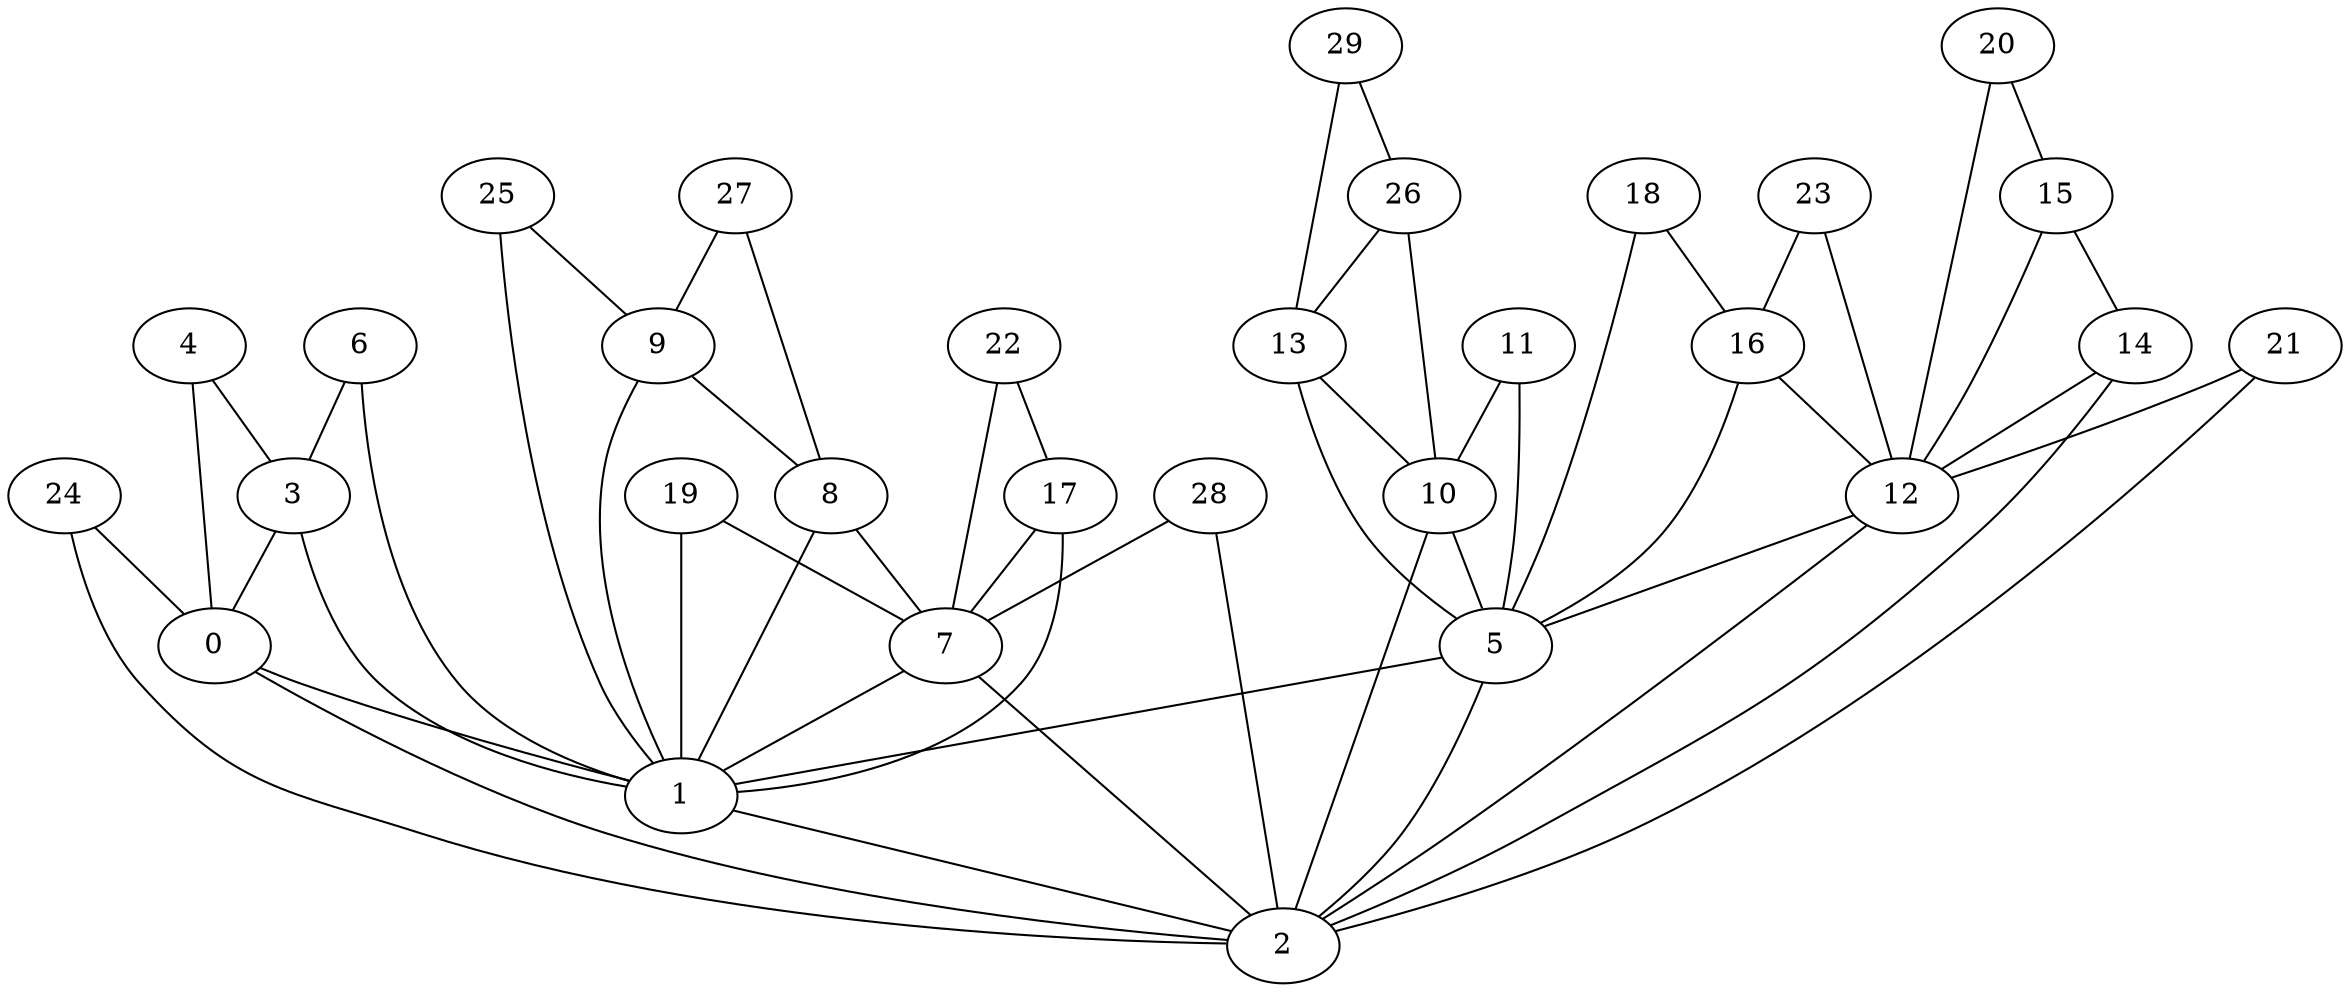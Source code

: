 graph G {
    "17" -- "7";
    "4" -- "3";
    "16" -- "12";
    "13" -- "5";
    "0" -- "2";
    "9" -- "8";
    "10" -- "5";
    "16" -- "5";
    "6" -- "1";
    "5" -- "2";
    "3" -- "1";
    "9" -- "1";
    "24" -- "2";
    "14" -- "2";
    "27" -- "8";
    "26" -- "13";
    "19" -- "7";
    "20" -- "15";
    "29" -- "13";
    "22" -- "7";
    "28" -- "7";
    "29" -- "26";
    "6" -- "3";
    "15" -- "12";
    "21" -- "12";
    "15" -- "14";
    "12" -- "5";
    "18" -- "5";
    "0" -- "1";
    "1" -- "2";
    "4" -- "0";
    "11" -- "10";
    "7" -- "2";
    "5" -- "1";
    "10" -- "2";
    "8" -- "1";
    "25" -- "9";
    "17" -- "1";
    "26" -- "10";
    "28" -- "2";
    "18" -- "16";
    "14" -- "12";
    "23" -- "12";
    "11" -- "5";
    "20" -- "12";
    "3" -- "0";
    "13" -- "10";
    "22" -- "17";
    "7" -- "1";
    "12" -- "2";
    "27" -- "9";
    "24" -- "0";
    "21" -- "2";
    "19" -- "1";
    "25" -- "1";
    "8" -- "7";
    "23" -- "16";
}
